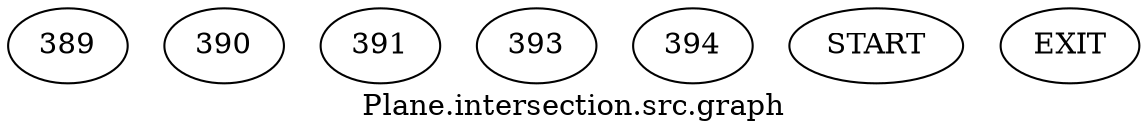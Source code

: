 /* --------------------------------------------------- */
/* Generated by Dr. Garbage Control Flow Graph Factory */
/* http://www.drgarbage.com                            */
/* Version: 4.5.0.201508311741                         */
/* Retrieved on: 2020-01-06 19:16:54.044               */
/* --------------------------------------------------- */
digraph "Plane.intersection.src.graph" {
 graph [label="Plane.intersection.src.graph"];
 2 [label="389" ]
 3 [label="390" ]
 4 [label="391" ]
 5 [label="393" ]
 6 [label="394" ]
 7 [label="START" ]
 8 [label="EXIT" ]
 7  2
 2  3
 3  4
 3  5
 5  6
 4  8
 6  8
}

